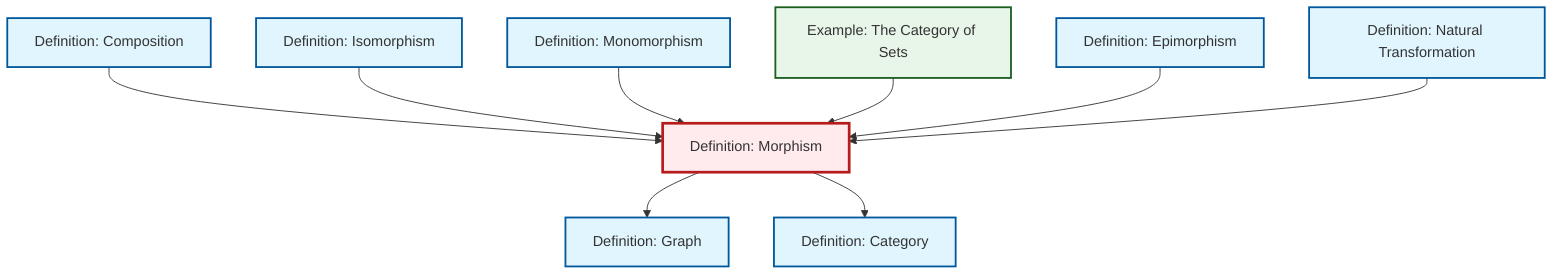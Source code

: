 graph TD
    classDef definition fill:#e1f5fe,stroke:#01579b,stroke-width:2px
    classDef theorem fill:#f3e5f5,stroke:#4a148c,stroke-width:2px
    classDef axiom fill:#fff3e0,stroke:#e65100,stroke-width:2px
    classDef example fill:#e8f5e9,stroke:#1b5e20,stroke-width:2px
    classDef current fill:#ffebee,stroke:#b71c1c,stroke-width:3px
    def-composition["Definition: Composition"]:::definition
    def-epimorphism["Definition: Epimorphism"]:::definition
    def-natural-transformation["Definition: Natural Transformation"]:::definition
    def-isomorphism["Definition: Isomorphism"]:::definition
    def-category["Definition: Category"]:::definition
    def-graph["Definition: Graph"]:::definition
    def-morphism["Definition: Morphism"]:::definition
    def-monomorphism["Definition: Monomorphism"]:::definition
    ex-set-category["Example: The Category of Sets"]:::example
    def-composition --> def-morphism
    def-morphism --> def-graph
    def-isomorphism --> def-morphism
    def-monomorphism --> def-morphism
    ex-set-category --> def-morphism
    def-epimorphism --> def-morphism
    def-natural-transformation --> def-morphism
    def-morphism --> def-category
    class def-morphism current